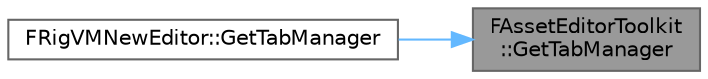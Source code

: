 digraph "FAssetEditorToolkit::GetTabManager"
{
 // INTERACTIVE_SVG=YES
 // LATEX_PDF_SIZE
  bgcolor="transparent";
  edge [fontname=Helvetica,fontsize=10,labelfontname=Helvetica,labelfontsize=10];
  node [fontname=Helvetica,fontsize=10,shape=box,height=0.2,width=0.4];
  rankdir="RL";
  Node1 [id="Node000001",label="FAssetEditorToolkit\l::GetTabManager",height=0.2,width=0.4,color="gray40", fillcolor="grey60", style="filled", fontcolor="black",tooltip=" "];
  Node1 -> Node2 [id="edge1_Node000001_Node000002",dir="back",color="steelblue1",style="solid",tooltip=" "];
  Node2 [id="Node000002",label="FRigVMNewEditor::GetTabManager",height=0.2,width=0.4,color="grey40", fillcolor="white", style="filled",URL="$d0/d32/classFRigVMNewEditor.html#a4e2d43c6c0b83437a71bbb810d6aae9d",tooltip=" "];
}
